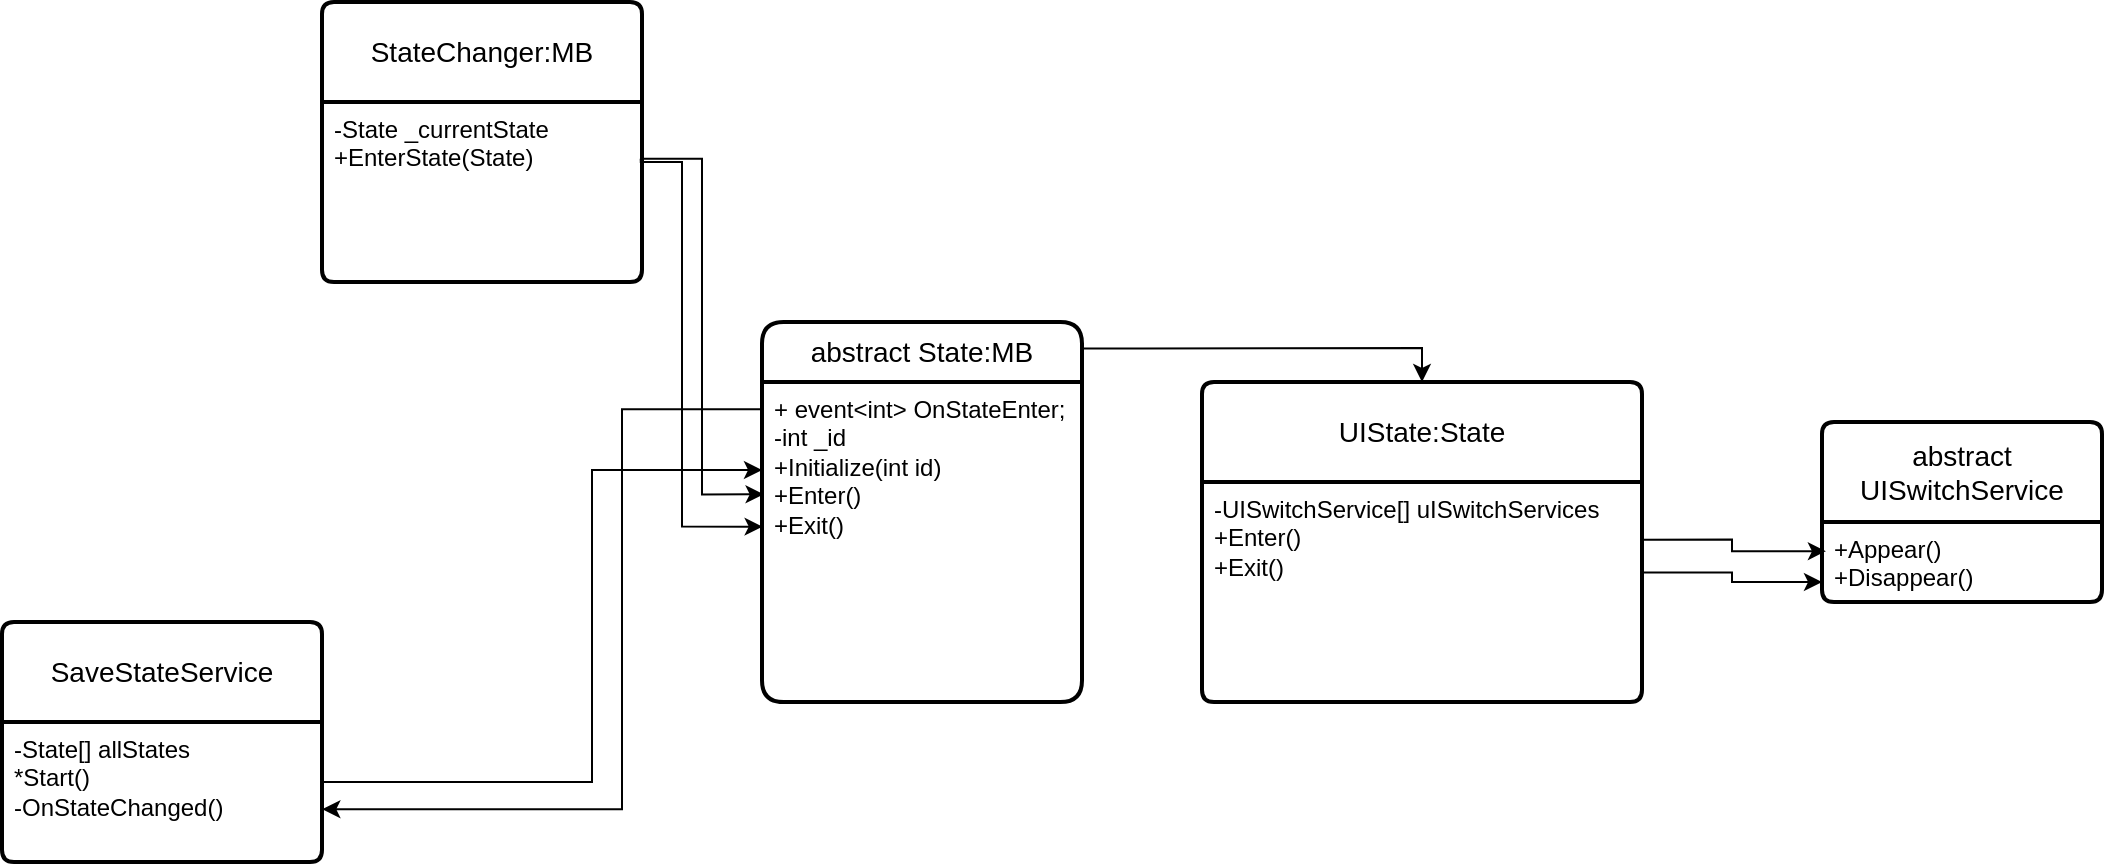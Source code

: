<mxfile version="22.0.8" type="device">
  <diagram name="Страница — 1" id="AF-XoLYl_5rY9HA6VL-l">
    <mxGraphModel dx="2868" dy="1516" grid="1" gridSize="10" guides="1" tooltips="1" connect="1" arrows="1" fold="1" page="1" pageScale="1" pageWidth="827" pageHeight="1169" math="0" shadow="0">
      <root>
        <mxCell id="0" />
        <mxCell id="1" parent="0" />
        <mxCell id="ZGkYpo-asH3E6qMmL_c0-34" style="edgeStyle=orthogonalEdgeStyle;rounded=0;orthogonalLoop=1;jettySize=auto;html=1;exitX=1;exitY=0.07;exitDx=0;exitDy=0;entryX=0.5;entryY=0;entryDx=0;entryDy=0;exitPerimeter=0;" edge="1" parent="1" source="ZGkYpo-asH3E6qMmL_c0-21" target="ZGkYpo-asH3E6qMmL_c0-31">
          <mxGeometry relative="1" as="geometry">
            <Array as="points">
              <mxPoint x="690" y="203" />
              <mxPoint x="830" y="203" />
            </Array>
          </mxGeometry>
        </mxCell>
        <mxCell id="ZGkYpo-asH3E6qMmL_c0-21" value="abstract State:MB" style="swimlane;childLayout=stackLayout;horizontal=1;startSize=30;horizontalStack=0;rounded=1;fontSize=14;fontStyle=0;strokeWidth=2;resizeParent=0;resizeLast=1;shadow=0;dashed=0;align=center;arcSize=12;whiteSpace=wrap;html=1;" vertex="1" parent="1">
          <mxGeometry x="500" y="190" width="160" height="190" as="geometry" />
        </mxCell>
        <mxCell id="ZGkYpo-asH3E6qMmL_c0-22" value="+ event&amp;lt;int&amp;gt;&amp;nbsp;OnStateEnter;&lt;br&gt;-int _id&lt;br&gt;+Initialize(int id)&lt;br&gt;+Enter()&lt;br&gt;+Exit()" style="align=left;strokeColor=none;fillColor=none;spacingLeft=4;fontSize=12;verticalAlign=top;resizable=0;rotatable=0;part=1;html=1;" vertex="1" parent="ZGkYpo-asH3E6qMmL_c0-21">
          <mxGeometry y="30" width="160" height="160" as="geometry" />
        </mxCell>
        <mxCell id="ZGkYpo-asH3E6qMmL_c0-24" value="abstract UISwitchService" style="swimlane;childLayout=stackLayout;horizontal=1;startSize=50;horizontalStack=0;rounded=1;fontSize=14;fontStyle=0;strokeWidth=2;resizeParent=0;resizeLast=1;shadow=0;dashed=0;align=center;arcSize=4;whiteSpace=wrap;html=1;" vertex="1" parent="1">
          <mxGeometry x="1030" y="240" width="140" height="90" as="geometry" />
        </mxCell>
        <mxCell id="ZGkYpo-asH3E6qMmL_c0-25" value="+Appear()&lt;br&gt;+Disappear()" style="align=left;strokeColor=none;fillColor=none;spacingLeft=4;fontSize=12;verticalAlign=top;resizable=0;rotatable=0;part=1;html=1;" vertex="1" parent="ZGkYpo-asH3E6qMmL_c0-24">
          <mxGeometry y="50" width="140" height="40" as="geometry" />
        </mxCell>
        <mxCell id="ZGkYpo-asH3E6qMmL_c0-26" value="StateChanger:MB" style="swimlane;childLayout=stackLayout;horizontal=1;startSize=50;horizontalStack=0;rounded=1;fontSize=14;fontStyle=0;strokeWidth=2;resizeParent=0;resizeLast=1;shadow=0;dashed=0;align=center;arcSize=4;whiteSpace=wrap;html=1;" vertex="1" parent="1">
          <mxGeometry x="280" y="30" width="160" height="140" as="geometry" />
        </mxCell>
        <mxCell id="ZGkYpo-asH3E6qMmL_c0-27" value="-State _currentState&lt;br&gt;+EnterState(State)&lt;br&gt;" style="align=left;strokeColor=none;fillColor=none;spacingLeft=4;fontSize=12;verticalAlign=top;resizable=0;rotatable=0;part=1;html=1;" vertex="1" parent="ZGkYpo-asH3E6qMmL_c0-26">
          <mxGeometry y="50" width="160" height="90" as="geometry" />
        </mxCell>
        <mxCell id="ZGkYpo-asH3E6qMmL_c0-29" style="edgeStyle=orthogonalEdgeStyle;rounded=0;orthogonalLoop=1;jettySize=auto;html=1;entryX=0.005;entryY=0.351;entryDx=0;entryDy=0;entryPerimeter=0;exitX=0.996;exitY=0.315;exitDx=0;exitDy=0;exitPerimeter=0;" edge="1" parent="1" source="ZGkYpo-asH3E6qMmL_c0-27" target="ZGkYpo-asH3E6qMmL_c0-22">
          <mxGeometry relative="1" as="geometry">
            <mxPoint x="319" y="270" as="targetPoint" />
            <mxPoint x="280" y="94" as="sourcePoint" />
          </mxGeometry>
        </mxCell>
        <mxCell id="ZGkYpo-asH3E6qMmL_c0-30" style="edgeStyle=orthogonalEdgeStyle;rounded=0;orthogonalLoop=1;jettySize=auto;html=1;exitX=0.996;exitY=0.315;exitDx=0;exitDy=0;exitPerimeter=0;entryX=0.002;entryY=0.452;entryDx=0;entryDy=0;entryPerimeter=0;" edge="1" parent="1" source="ZGkYpo-asH3E6qMmL_c0-27" target="ZGkYpo-asH3E6qMmL_c0-22">
          <mxGeometry relative="1" as="geometry">
            <mxPoint x="530" y="290" as="targetPoint" />
            <mxPoint x="470" y="280" as="sourcePoint" />
            <Array as="points">
              <mxPoint x="439" y="110" />
              <mxPoint x="460" y="110" />
              <mxPoint x="460" y="292" />
            </Array>
          </mxGeometry>
        </mxCell>
        <mxCell id="ZGkYpo-asH3E6qMmL_c0-31" value="UIState:State" style="swimlane;childLayout=stackLayout;horizontal=1;startSize=50;horizontalStack=0;rounded=1;fontSize=14;fontStyle=0;strokeWidth=2;resizeParent=0;resizeLast=1;shadow=0;dashed=0;align=center;arcSize=4;whiteSpace=wrap;html=1;" vertex="1" parent="1">
          <mxGeometry x="720" y="220" width="220" height="160" as="geometry" />
        </mxCell>
        <mxCell id="ZGkYpo-asH3E6qMmL_c0-32" value="-UISwitchService[] uISwitchServices&lt;br&gt;+Enter()&lt;br&gt;+Exit()" style="align=left;strokeColor=none;fillColor=none;spacingLeft=4;fontSize=12;verticalAlign=top;resizable=0;rotatable=0;part=1;html=1;" vertex="1" parent="ZGkYpo-asH3E6qMmL_c0-31">
          <mxGeometry y="50" width="220" height="110" as="geometry" />
        </mxCell>
        <mxCell id="ZGkYpo-asH3E6qMmL_c0-35" style="edgeStyle=orthogonalEdgeStyle;rounded=0;orthogonalLoop=1;jettySize=auto;html=1;entryX=0.014;entryY=0.365;entryDx=0;entryDy=0;entryPerimeter=0;exitX=1;exitY=0.262;exitDx=0;exitDy=0;exitPerimeter=0;" edge="1" parent="1" source="ZGkYpo-asH3E6qMmL_c0-32" target="ZGkYpo-asH3E6qMmL_c0-25">
          <mxGeometry relative="1" as="geometry">
            <mxPoint x="940" y="300" as="sourcePoint" />
          </mxGeometry>
        </mxCell>
        <mxCell id="ZGkYpo-asH3E6qMmL_c0-37" style="edgeStyle=orthogonalEdgeStyle;rounded=0;orthogonalLoop=1;jettySize=auto;html=1;entryX=0;entryY=0.75;entryDx=0;entryDy=0;exitX=1.001;exitY=0.411;exitDx=0;exitDy=0;exitPerimeter=0;" edge="1" parent="1" source="ZGkYpo-asH3E6qMmL_c0-32" target="ZGkYpo-asH3E6qMmL_c0-25">
          <mxGeometry relative="1" as="geometry" />
        </mxCell>
        <mxCell id="ZGkYpo-asH3E6qMmL_c0-39" value="SaveStateService" style="swimlane;childLayout=stackLayout;horizontal=1;startSize=50;horizontalStack=0;rounded=1;fontSize=14;fontStyle=0;strokeWidth=2;resizeParent=0;resizeLast=1;shadow=0;dashed=0;align=center;arcSize=4;whiteSpace=wrap;html=1;" vertex="1" parent="1">
          <mxGeometry x="120" y="340" width="160" height="120" as="geometry" />
        </mxCell>
        <mxCell id="ZGkYpo-asH3E6qMmL_c0-40" value="-State[] allStates&lt;br&gt;*Start()&lt;br&gt;-OnStateChanged()" style="align=left;strokeColor=none;fillColor=none;spacingLeft=4;fontSize=12;verticalAlign=top;resizable=0;rotatable=0;part=1;html=1;" vertex="1" parent="ZGkYpo-asH3E6qMmL_c0-39">
          <mxGeometry y="50" width="160" height="70" as="geometry" />
        </mxCell>
        <mxCell id="ZGkYpo-asH3E6qMmL_c0-41" style="edgeStyle=orthogonalEdgeStyle;rounded=0;orthogonalLoop=1;jettySize=auto;html=1;entryX=0;entryY=0.275;entryDx=0;entryDy=0;entryPerimeter=0;" edge="1" parent="1" source="ZGkYpo-asH3E6qMmL_c0-40" target="ZGkYpo-asH3E6qMmL_c0-22">
          <mxGeometry relative="1" as="geometry">
            <Array as="points">
              <mxPoint x="415" y="420" />
              <mxPoint x="415" y="264" />
            </Array>
          </mxGeometry>
        </mxCell>
        <mxCell id="ZGkYpo-asH3E6qMmL_c0-44" style="edgeStyle=orthogonalEdgeStyle;rounded=0;orthogonalLoop=1;jettySize=auto;html=1;entryX=1.001;entryY=0.623;entryDx=0;entryDy=0;entryPerimeter=0;exitX=0.002;exitY=0.085;exitDx=0;exitDy=0;exitPerimeter=0;" edge="1" parent="1" source="ZGkYpo-asH3E6qMmL_c0-22" target="ZGkYpo-asH3E6qMmL_c0-40">
          <mxGeometry relative="1" as="geometry">
            <Array as="points">
              <mxPoint x="430" y="234" />
              <mxPoint x="430" y="434" />
            </Array>
          </mxGeometry>
        </mxCell>
      </root>
    </mxGraphModel>
  </diagram>
</mxfile>
